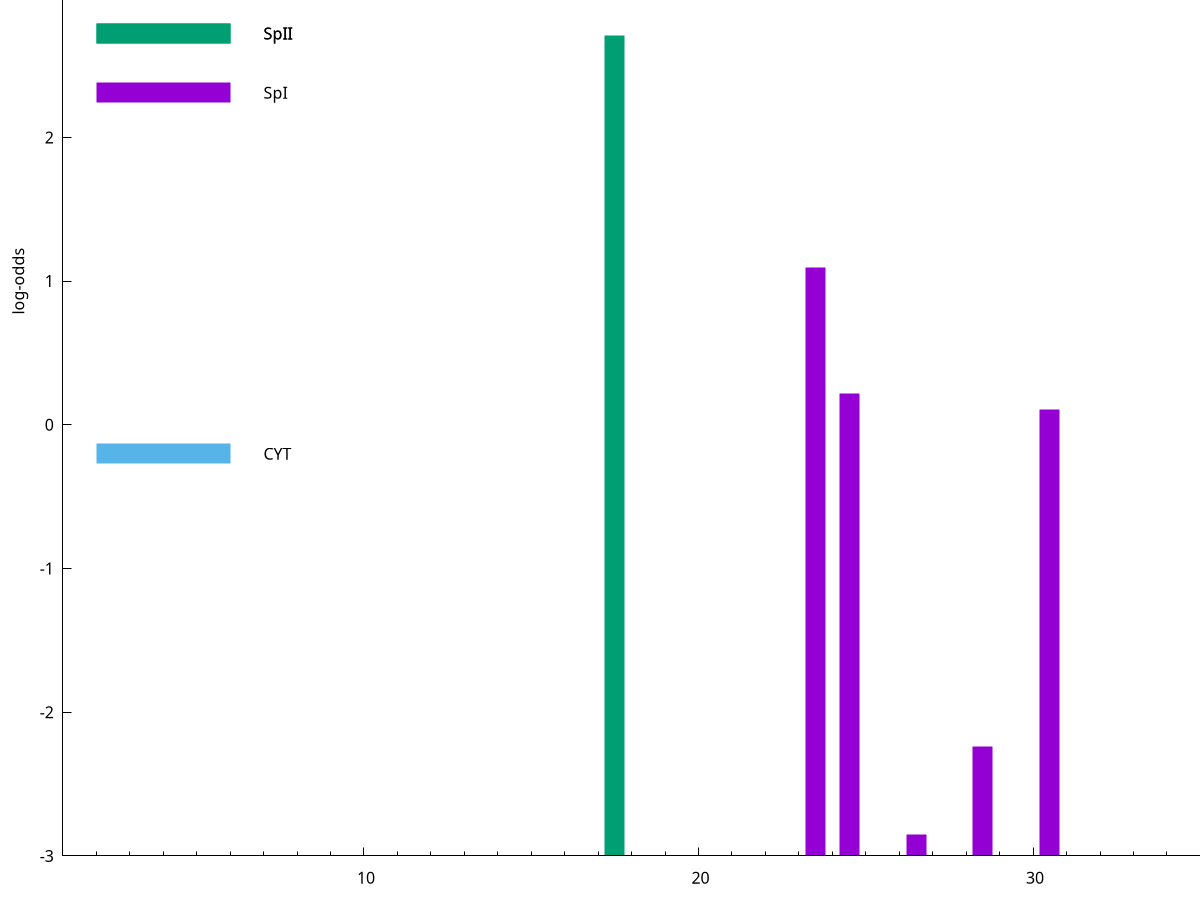 set title "LipoP predictions for SRR3996252.gff"
set size 2., 1.4
set xrange [1:70] 
set mxtics 10
set yrange [-3:5]
set y2range [0:8]
set ylabel "log-odds"
set term postscript eps color solid "Helvetica" 30
set output "SRR3996252.gff64.eps"
set arrow from 2,2.723 to 6,2.723 nohead lt 2 lw 20
set label "SpII" at 7,2.723
set arrow from 2,2.31021 to 6,2.31021 nohead lt 1 lw 20
set label "SpI" at 7,2.31021
set arrow from 2,-0.200913 to 6,-0.200913 nohead lt 3 lw 20
set label "CYT" at 7,-0.200913
set arrow from 2,2.723 to 6,2.723 nohead lt 2 lw 20
set label "SpII" at 7,2.723
# NOTE: The scores below are the log-odds scores with the threshold
# NOTE: subtracted (a hack to make gnuplot make the histogram all
# NOTE: look nice).
plot "-" axes x1y2 title "" with impulses lt 2 lw 20, "-" axes x1y2 title "" with impulses lt 1 lw 20
17.500000 5.707980
e
23.500000 4.094770
24.500000 3.215574
30.500000 3.103658
28.500000 0.764870
26.500000 0.149380
e
exit
